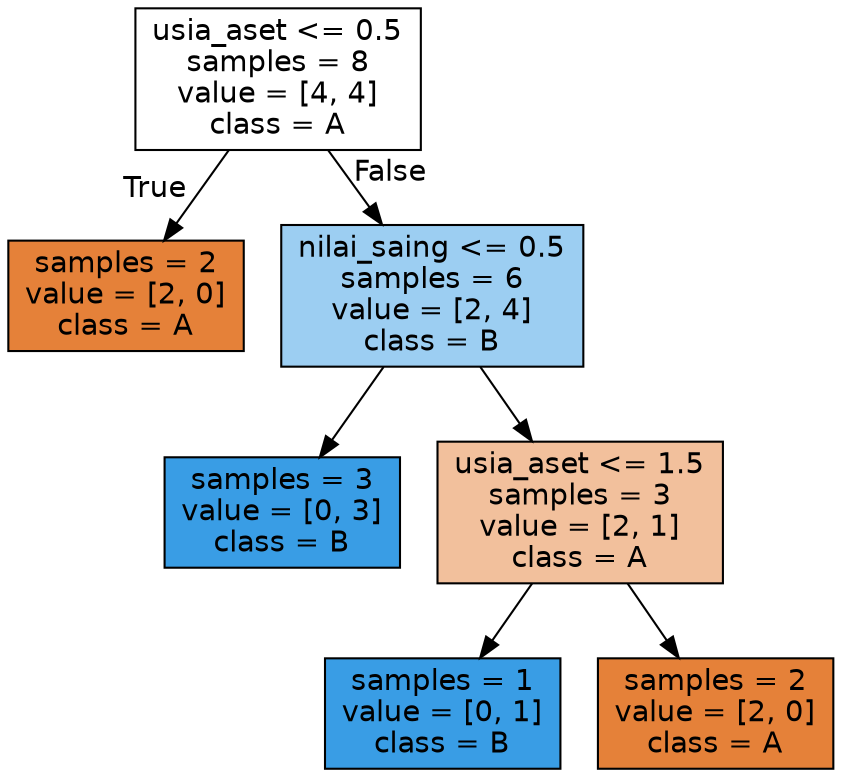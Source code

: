 digraph Tree {
node [shape=box, style="filled", color="black", fontname="helvetica"] ;
edge [fontname="helvetica"] ;
0 [label="usia_aset <= 0.5\nsamples = 8\nvalue = [4, 4]\nclass = A", fillcolor="#ffffff"] ;
1 [label="samples = 2\nvalue = [2, 0]\nclass = A", fillcolor="#e58139"] ;
0 -> 1 [labeldistance=2.5, labelangle=45, headlabel="True"] ;
2 [label="nilai_saing <= 0.5\nsamples = 6\nvalue = [2, 4]\nclass = B", fillcolor="#9ccef2"] ;
0 -> 2 [labeldistance=2.5, labelangle=-45, headlabel="False"] ;
3 [label="samples = 3\nvalue = [0, 3]\nclass = B", fillcolor="#399de5"] ;
2 -> 3 ;
4 [label="usia_aset <= 1.5\nsamples = 3\nvalue = [2, 1]\nclass = A", fillcolor="#f2c09c"] ;
2 -> 4 ;
5 [label="samples = 1\nvalue = [0, 1]\nclass = B", fillcolor="#399de5"] ;
4 -> 5 ;
6 [label="samples = 2\nvalue = [2, 0]\nclass = A", fillcolor="#e58139"] ;
4 -> 6 ;
}
